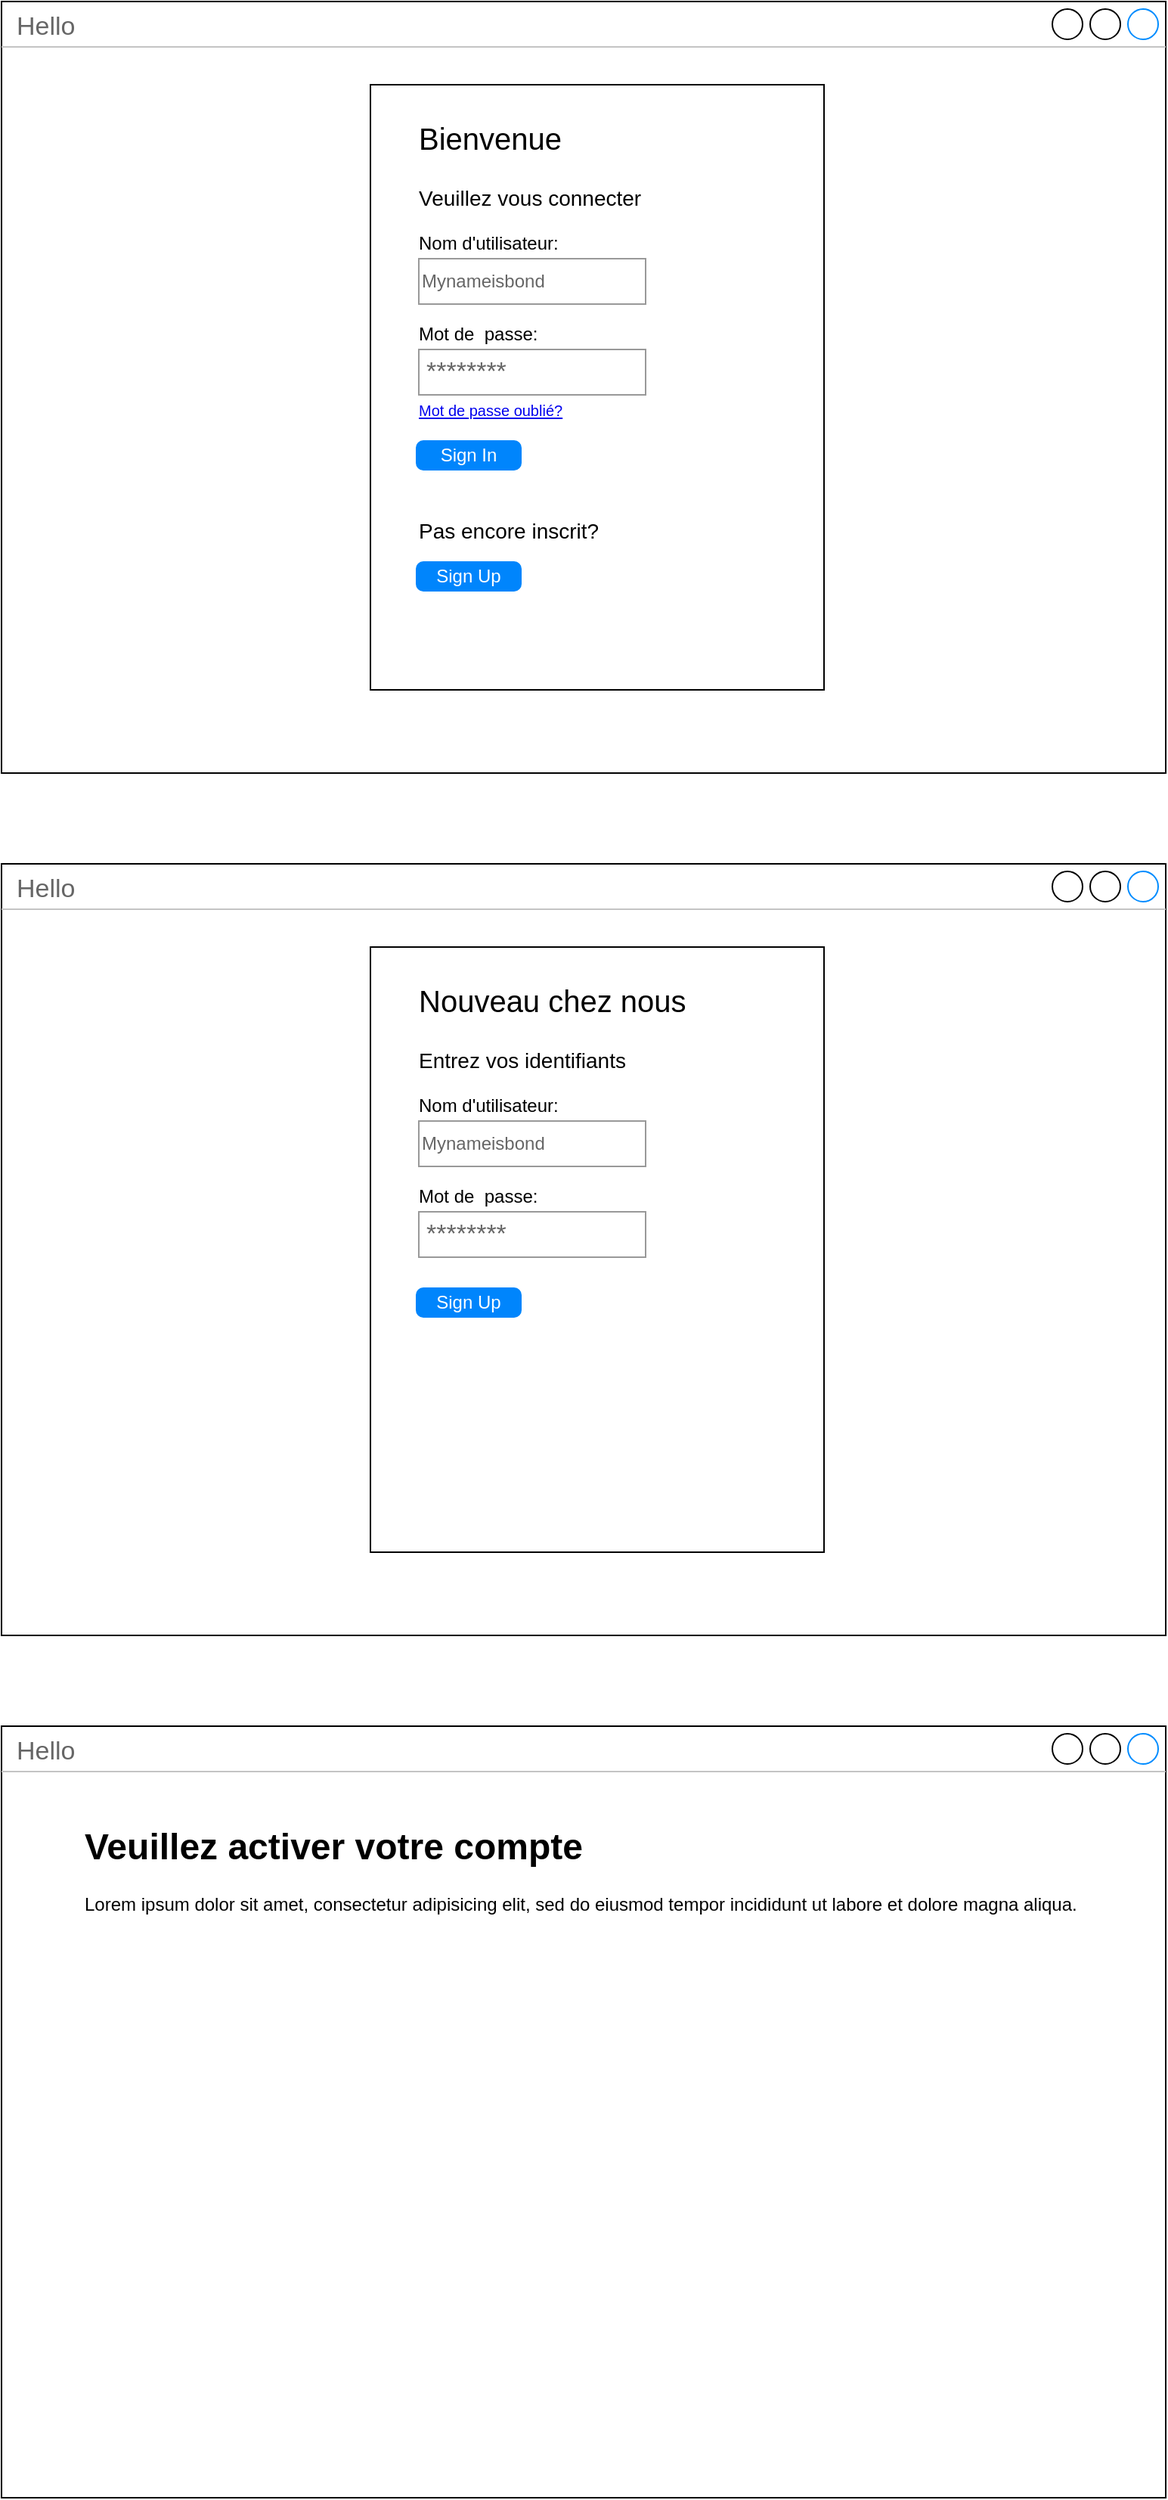 <mxfile version="14.7.7" type="github" pages="2"><diagram id="2H5oP6tXtnygxux4zOIk" name="Sign In"><mxGraphModel dx="1350" dy="724" grid="1" gridSize="10" guides="1" tooltips="1" connect="1" arrows="1" fold="1" page="1" pageScale="1" pageWidth="827" pageHeight="1169" math="0" shadow="0"><root><mxCell id="0"/><mxCell id="1" parent="0"/><mxCell id="1jKng0wHHXaPSgivck6q-9" value="" style="group" vertex="1" connectable="0" parent="1"><mxGeometry x="20" y="70" width="770" height="510" as="geometry"/></mxCell><mxCell id="X2m0Nrscg8xIw7nQJQ3k-1" value="&lt;div&gt;Hello&lt;/div&gt;&lt;div&gt;&lt;br&gt;&lt;/div&gt;" style="strokeWidth=1;shadow=0;dashed=0;align=center;html=1;shape=mxgraph.mockup.containers.window;align=left;verticalAlign=top;spacingLeft=8;strokeColor2=#008cff;strokeColor3=#c4c4c4;fontColor=#666666;mainText=;fontSize=17;labelBackgroundColor=none;" parent="1jKng0wHHXaPSgivck6q-9" vertex="1"><mxGeometry width="770" height="510" as="geometry"/></mxCell><mxCell id="1jKng0wHHXaPSgivck6q-8" value="" style="group" vertex="1" connectable="0" parent="1jKng0wHHXaPSgivck6q-9"><mxGeometry x="244" y="55" width="300" height="400" as="geometry"/></mxCell><mxCell id="X2m0Nrscg8xIw7nQJQ3k-15" value="" style="rounded=0;whiteSpace=wrap;html=1;" parent="1jKng0wHHXaPSgivck6q-8" vertex="1"><mxGeometry width="300" height="400" as="geometry"/></mxCell><mxCell id="1jKng0wHHXaPSgivck6q-7" value="" style="group" vertex="1" connectable="0" parent="1jKng0wHHXaPSgivck6q-8"><mxGeometry x="30" y="25" width="196" height="310" as="geometry"/></mxCell><mxCell id="X2m0Nrscg8xIw7nQJQ3k-16" value="&lt;div style=&quot;font-size: 20px&quot; align=&quot;left&quot;&gt;&lt;font style=&quot;font-size: 20px&quot;&gt;Bienvenue&lt;/font&gt;&lt;/div&gt;" style="text;html=1;strokeColor=none;fillColor=none;align=left;verticalAlign=middle;whiteSpace=wrap;rounded=0;" parent="1jKng0wHHXaPSgivck6q-7" vertex="1"><mxGeometry width="156" height="20" as="geometry"/></mxCell><mxCell id="1jKng0wHHXaPSgivck6q-5" value="" style="group" vertex="1" connectable="0" parent="1jKng0wHHXaPSgivck6q-7"><mxGeometry y="40" width="196" height="190" as="geometry"/></mxCell><mxCell id="X2m0Nrscg8xIw7nQJQ3k-18" value="&lt;div style=&quot;font-size: 14px;&quot; align=&quot;left&quot;&gt;Veuillez vous connecter&lt;/div&gt;" style="text;html=1;strokeColor=none;fillColor=none;align=left;verticalAlign=middle;whiteSpace=wrap;rounded=0;fontSize=14;" parent="1jKng0wHHXaPSgivck6q-5" vertex="1"><mxGeometry width="196" height="20" as="geometry"/></mxCell><UserObject label="Sign In" id="X2m0Nrscg8xIw7nQJQ3k-22"><mxCell style="html=1;shadow=0;dashed=0;shape=mxgraph.bootstrap.rrect;rSize=5;strokeColor=none;strokeWidth=1;fillColor=#0085FC;fontColor=#FFFFFF;whiteSpace=wrap;align=center;verticalAlign=middle;spacingLeft=0;fontStyle=0;fontSize=12;spacing=5;" parent="1jKng0wHHXaPSgivck6q-5" vertex="1"><mxGeometry y="170" width="70" height="20" as="geometry"/></mxCell></UserObject><mxCell id="1jKng0wHHXaPSgivck6q-3" value="" style="group" vertex="1" connectable="0" parent="1jKng0wHHXaPSgivck6q-5"><mxGeometry y="30" width="152" height="50" as="geometry"/></mxCell><mxCell id="X2m0Nrscg8xIw7nQJQ3k-19" value="Nom d'utilisateur:" style="text;html=1;strokeColor=none;fillColor=none;align=left;verticalAlign=middle;whiteSpace=wrap;rounded=0;" parent="1jKng0wHHXaPSgivck6q-3" vertex="1"><mxGeometry width="136" height="20" as="geometry"/></mxCell><mxCell id="X2m0Nrscg8xIw7nQJQ3k-20" value="&lt;font color=&quot;#666666&quot;&gt;Mynameisbond&lt;/font&gt;" style="rounded=0;whiteSpace=wrap;html=1;align=left;strokeColor=#999999;" parent="1jKng0wHHXaPSgivck6q-3" vertex="1"><mxGeometry x="2" y="20" width="150" height="30" as="geometry"/></mxCell><mxCell id="1jKng0wHHXaPSgivck6q-4" value="" style="group" vertex="1" connectable="0" parent="1jKng0wHHXaPSgivck6q-5"><mxGeometry y="90" width="152" height="70" as="geometry"/></mxCell><UserObject label="Mot de passe oublié?" link="https://www.draw.io" id="X2m0Nrscg8xIw7nQJQ3k-29"><mxCell style="text;html=1;strokeColor=none;fillColor=none;whiteSpace=wrap;align=left;verticalAlign=middle;fontColor=#0000EE;fontStyle=4;fontSize=10;" parent="1jKng0wHHXaPSgivck6q-4" vertex="1"><mxGeometry y="50" width="150" height="20" as="geometry"/></mxCell></UserObject><mxCell id="X2m0Nrscg8xIw7nQJQ3k-17" value="********" style="strokeWidth=1;shadow=0;dashed=0;align=center;html=1;shape=mxgraph.mockup.forms.pwField;strokeColor=#999999;mainText=;align=left;fontColor=#666666;fontSize=17;spacingLeft=3;" parent="1jKng0wHHXaPSgivck6q-4" vertex="1"><mxGeometry x="2" y="20" width="150" height="30" as="geometry"/></mxCell><mxCell id="X2m0Nrscg8xIw7nQJQ3k-21" value="Mot de&amp;nbsp; passe:" style="text;html=1;strokeColor=none;fillColor=none;align=left;verticalAlign=middle;whiteSpace=wrap;rounded=0;" parent="1jKng0wHHXaPSgivck6q-4" vertex="1"><mxGeometry width="136" height="20" as="geometry"/></mxCell><mxCell id="1jKng0wHHXaPSgivck6q-6" value="" style="group" vertex="1" connectable="0" parent="1jKng0wHHXaPSgivck6q-7"><mxGeometry y="260" width="196" height="50" as="geometry"/></mxCell><mxCell id="1jKng0wHHXaPSgivck6q-1" value="&lt;div style=&quot;font-size: 14px&quot; align=&quot;left&quot;&gt;Pas encore inscrit?&lt;br&gt;&lt;/div&gt;" style="text;html=1;strokeColor=none;fillColor=none;align=left;verticalAlign=middle;whiteSpace=wrap;rounded=0;fontSize=14;" vertex="1" parent="1jKng0wHHXaPSgivck6q-6"><mxGeometry width="196" height="20" as="geometry"/></mxCell><UserObject label="Sign Up" id="1jKng0wHHXaPSgivck6q-2"><mxCell style="html=1;shadow=0;dashed=0;shape=mxgraph.bootstrap.rrect;rSize=5;strokeColor=none;strokeWidth=1;fillColor=#0085FC;fontColor=#FFFFFF;whiteSpace=wrap;align=center;verticalAlign=middle;spacingLeft=0;fontStyle=0;fontSize=12;spacing=5;" vertex="1" parent="1jKng0wHHXaPSgivck6q-6"><mxGeometry y="30" width="70" height="20" as="geometry"/></mxCell></UserObject><mxCell id="1jKng0wHHXaPSgivck6q-10" value="" style="group" vertex="1" connectable="0" parent="1"><mxGeometry x="20" y="640" width="770" height="510" as="geometry"/></mxCell><mxCell id="1jKng0wHHXaPSgivck6q-11" value="&lt;div&gt;Hello&lt;/div&gt;&lt;div&gt;&lt;br&gt;&lt;/div&gt;" style="strokeWidth=1;shadow=0;dashed=0;align=center;html=1;shape=mxgraph.mockup.containers.window;align=left;verticalAlign=top;spacingLeft=8;strokeColor2=#008cff;strokeColor3=#c4c4c4;fontColor=#666666;mainText=;fontSize=17;labelBackgroundColor=none;" vertex="1" parent="1jKng0wHHXaPSgivck6q-10"><mxGeometry width="770" height="510" as="geometry"/></mxCell><mxCell id="1jKng0wHHXaPSgivck6q-12" value="" style="group" vertex="1" connectable="0" parent="1jKng0wHHXaPSgivck6q-10"><mxGeometry x="244" y="55" width="300" height="400" as="geometry"/></mxCell><mxCell id="1jKng0wHHXaPSgivck6q-13" value="" style="rounded=0;whiteSpace=wrap;html=1;" vertex="1" parent="1jKng0wHHXaPSgivck6q-12"><mxGeometry width="300" height="400" as="geometry"/></mxCell><mxCell id="1jKng0wHHXaPSgivck6q-14" value="" style="group" vertex="1" connectable="0" parent="1jKng0wHHXaPSgivck6q-12"><mxGeometry x="30" y="25" width="210" height="310" as="geometry"/></mxCell><mxCell id="1jKng0wHHXaPSgivck6q-15" value="&lt;font style=&quot;font-size: 20px&quot;&gt;Nouveau chez nous&lt;br&gt;&lt;/font&gt;" style="text;html=1;strokeColor=none;fillColor=none;align=left;verticalAlign=middle;whiteSpace=wrap;rounded=0;" vertex="1" parent="1jKng0wHHXaPSgivck6q-14"><mxGeometry width="210" height="20" as="geometry"/></mxCell><mxCell id="1jKng0wHHXaPSgivck6q-16" value="" style="group" vertex="1" connectable="0" parent="1jKng0wHHXaPSgivck6q-14"><mxGeometry y="40" width="196" height="190" as="geometry"/></mxCell><mxCell id="1jKng0wHHXaPSgivck6q-17" value="Entrez vos identifiants" style="text;html=1;strokeColor=none;fillColor=none;align=left;verticalAlign=middle;whiteSpace=wrap;rounded=0;fontSize=14;" vertex="1" parent="1jKng0wHHXaPSgivck6q-16"><mxGeometry width="196" height="20" as="geometry"/></mxCell><mxCell id="1jKng0wHHXaPSgivck6q-19" value="" style="group" vertex="1" connectable="0" parent="1jKng0wHHXaPSgivck6q-16"><mxGeometry y="30" width="152" height="50" as="geometry"/></mxCell><mxCell id="1jKng0wHHXaPSgivck6q-20" value="Nom d'utilisateur:" style="text;html=1;strokeColor=none;fillColor=none;align=left;verticalAlign=middle;whiteSpace=wrap;rounded=0;" vertex="1" parent="1jKng0wHHXaPSgivck6q-19"><mxGeometry width="136" height="20" as="geometry"/></mxCell><mxCell id="1jKng0wHHXaPSgivck6q-21" value="&lt;font color=&quot;#666666&quot;&gt;Mynameisbond&lt;/font&gt;" style="rounded=0;whiteSpace=wrap;html=1;align=left;strokeColor=#999999;" vertex="1" parent="1jKng0wHHXaPSgivck6q-19"><mxGeometry x="2" y="20" width="150" height="30" as="geometry"/></mxCell><mxCell id="1jKng0wHHXaPSgivck6q-22" value="" style="group" vertex="1" connectable="0" parent="1jKng0wHHXaPSgivck6q-16"><mxGeometry y="90" width="152" height="70" as="geometry"/></mxCell><mxCell id="1jKng0wHHXaPSgivck6q-24" value="********" style="strokeWidth=1;shadow=0;dashed=0;align=center;html=1;shape=mxgraph.mockup.forms.pwField;strokeColor=#999999;mainText=;align=left;fontColor=#666666;fontSize=17;spacingLeft=3;" vertex="1" parent="1jKng0wHHXaPSgivck6q-22"><mxGeometry x="2" y="20" width="150" height="30" as="geometry"/></mxCell><mxCell id="1jKng0wHHXaPSgivck6q-25" value="Mot de&amp;nbsp; passe:" style="text;html=1;strokeColor=none;fillColor=none;align=left;verticalAlign=middle;whiteSpace=wrap;rounded=0;" vertex="1" parent="1jKng0wHHXaPSgivck6q-22"><mxGeometry width="136" height="20" as="geometry"/></mxCell><UserObject label="Sign Up" id="1jKng0wHHXaPSgivck6q-28"><mxCell style="html=1;shadow=0;dashed=0;shape=mxgraph.bootstrap.rrect;rSize=5;strokeColor=none;strokeWidth=1;fillColor=#0085FC;fontColor=#FFFFFF;whiteSpace=wrap;align=center;verticalAlign=middle;spacingLeft=0;fontStyle=0;fontSize=12;spacing=5;" vertex="1" parent="1jKng0wHHXaPSgivck6q-12"><mxGeometry x="30" y="225" width="70" height="20" as="geometry"/></mxCell></UserObject><mxCell id="1jKng0wHHXaPSgivck6q-29" value="" style="group" vertex="1" connectable="0" parent="1"><mxGeometry x="20" y="1210" width="770" height="510" as="geometry"/></mxCell><mxCell id="1jKng0wHHXaPSgivck6q-30" value="&lt;div&gt;Hello&lt;/div&gt;&lt;div&gt;&lt;br&gt;&lt;/div&gt;" style="strokeWidth=1;shadow=0;dashed=0;align=center;html=1;shape=mxgraph.mockup.containers.window;align=left;verticalAlign=top;spacingLeft=8;strokeColor2=#008cff;strokeColor3=#c4c4c4;fontColor=#666666;mainText=;fontSize=17;labelBackgroundColor=none;" vertex="1" parent="1jKng0wHHXaPSgivck6q-29"><mxGeometry width="770" height="510" as="geometry"/></mxCell><mxCell id="1jKng0wHHXaPSgivck6q-45" value="&lt;h1&gt;Veuillez activer votre compte&lt;br&gt;&lt;/h1&gt;&lt;p&gt;Lorem ipsum dolor sit amet, consectetur adipisicing elit, sed do eiusmod tempor incididunt ut labore et dolore magna aliqua.&lt;/p&gt;" style="text;html=1;strokeColor=none;fillColor=none;spacing=5;spacingTop=-20;whiteSpace=wrap;overflow=hidden;rounded=0;fontSize=12;" vertex="1" parent="1"><mxGeometry x="70" y="1270" width="680" height="400" as="geometry"/></mxCell></root></mxGraphModel></diagram><diagram id="-RVzm1Hp5DE6H3CfQ8O9" name="Page-2"><mxGraphModel dx="1350" dy="724" grid="1" gridSize="10" guides="1" tooltips="1" connect="1" arrows="1" fold="1" page="1" pageScale="1" pageWidth="827" pageHeight="1169" math="0" shadow="0"><root><mxCell id="AbdplcXIPYoa7o_Tpy24-0"/><mxCell id="AbdplcXIPYoa7o_Tpy24-1" parent="AbdplcXIPYoa7o_Tpy24-0"/><mxCell id="AbdplcXIPYoa7o_Tpy24-2" value="" style="rounded=1;whiteSpace=wrap;html=1;fontSize=12;" vertex="1" parent="AbdplcXIPYoa7o_Tpy24-1"><mxGeometry x="230" y="100" width="430" height="240" as="geometry"/></mxCell></root></mxGraphModel></diagram></mxfile>